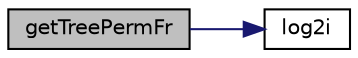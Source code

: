 digraph "getTreePermFr"
{
 // LATEX_PDF_SIZE
  edge [fontname="Helvetica",fontsize="10",labelfontname="Helvetica",labelfontsize="10"];
  node [fontname="Helvetica",fontsize="10",shape=record];
  rankdir="LR";
  Node1 [label="getTreePermFr",height=0.2,width=0.4,color="black", fillcolor="grey75", style="filled", fontcolor="black",tooltip=" "];
  Node1 -> Node2 [color="midnightblue",fontsize="10",style="solid",fontname="Helvetica"];
  Node2 [label="log2i",height=0.2,width=0.4,color="black", fillcolor="white", style="filled",URL="$superlu__defs_8h.html#a136c4bd713589ca86dffdc11ae5477ea",tooltip=" "];
}
